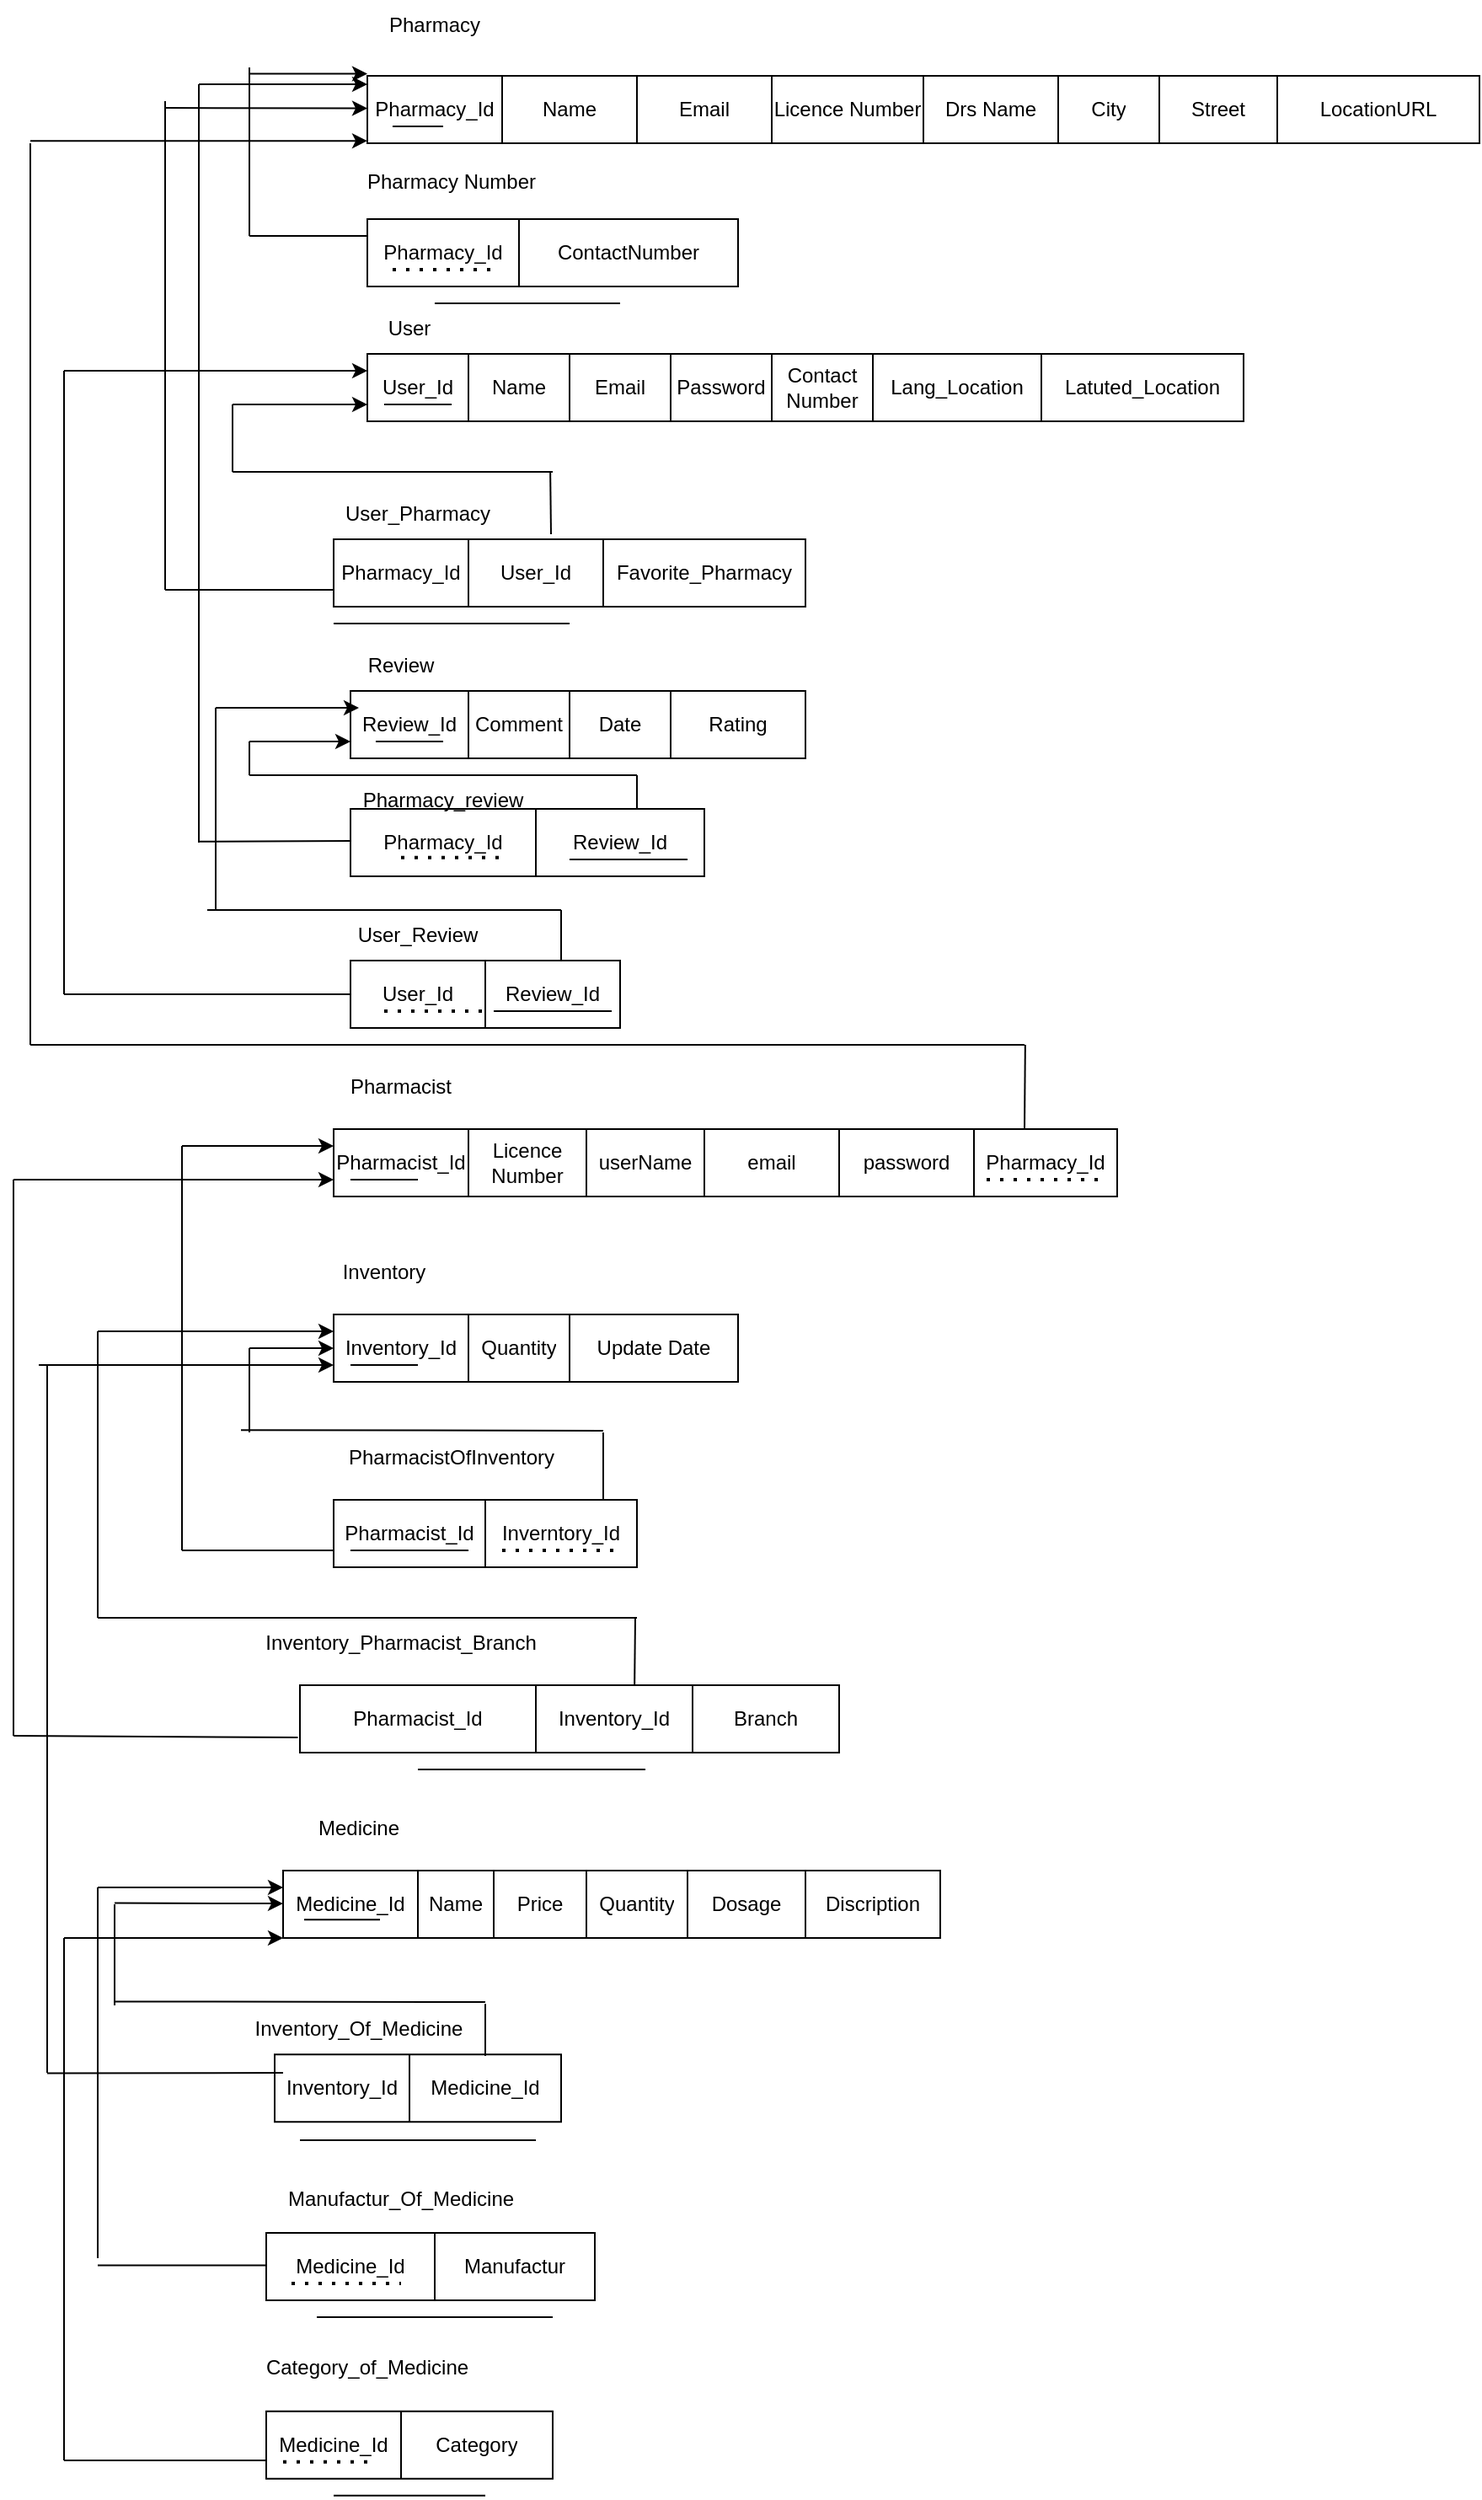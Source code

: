 <mxfile version="24.7.7">
  <diagram name="Page-1" id="Q2G6NzA9fETB5mKTj2UX">
    <mxGraphModel dx="2759" dy="964" grid="1" gridSize="10" guides="1" tooltips="1" connect="1" arrows="1" fold="1" page="1" pageScale="1" pageWidth="850" pageHeight="1100" math="0" shadow="0">
      <root>
        <mxCell id="0" />
        <mxCell id="1" parent="0" />
        <mxCell id="U-HYUyTbsH5IdzPb3pFt-1" value="" style="shape=table;startSize=0;container=1;collapsible=0;childLayout=tableLayout;" vertex="1" parent="1">
          <mxGeometry x="40" y="845" width="240" height="40" as="geometry" />
        </mxCell>
        <mxCell id="U-HYUyTbsH5IdzPb3pFt-2" value="" style="shape=tableRow;horizontal=0;startSize=0;swimlaneHead=0;swimlaneBody=0;strokeColor=inherit;top=0;left=0;bottom=0;right=0;collapsible=0;dropTarget=0;fillColor=none;points=[[0,0.5],[1,0.5]];portConstraint=eastwest;" vertex="1" parent="U-HYUyTbsH5IdzPb3pFt-1">
          <mxGeometry width="240" height="40" as="geometry" />
        </mxCell>
        <mxCell id="U-HYUyTbsH5IdzPb3pFt-3" value="Pharmacy_Id" style="shape=partialRectangle;html=1;whiteSpace=wrap;connectable=0;strokeColor=inherit;overflow=hidden;fillColor=none;top=0;left=0;bottom=0;right=0;pointerEvents=1;" vertex="1" parent="U-HYUyTbsH5IdzPb3pFt-2">
          <mxGeometry width="80" height="40" as="geometry">
            <mxRectangle width="80" height="40" as="alternateBounds" />
          </mxGeometry>
        </mxCell>
        <mxCell id="U-HYUyTbsH5IdzPb3pFt-4" value="Name" style="shape=partialRectangle;html=1;whiteSpace=wrap;connectable=0;strokeColor=inherit;overflow=hidden;fillColor=none;top=0;left=0;bottom=0;right=0;pointerEvents=1;" vertex="1" parent="U-HYUyTbsH5IdzPb3pFt-2">
          <mxGeometry x="80" width="80" height="40" as="geometry">
            <mxRectangle width="80" height="40" as="alternateBounds" />
          </mxGeometry>
        </mxCell>
        <mxCell id="U-HYUyTbsH5IdzPb3pFt-5" value="Email" style="shape=partialRectangle;html=1;whiteSpace=wrap;connectable=0;strokeColor=inherit;overflow=hidden;fillColor=none;top=0;left=0;bottom=0;right=0;pointerEvents=1;" vertex="1" parent="U-HYUyTbsH5IdzPb3pFt-2">
          <mxGeometry x="160" width="80" height="40" as="geometry">
            <mxRectangle width="80" height="40" as="alternateBounds" />
          </mxGeometry>
        </mxCell>
        <mxCell id="U-HYUyTbsH5IdzPb3pFt-6" value="Pharmacy" style="text;html=1;align=center;verticalAlign=middle;whiteSpace=wrap;rounded=0;" vertex="1" parent="1">
          <mxGeometry x="50" y="800" width="60" height="30" as="geometry" />
        </mxCell>
        <mxCell id="U-HYUyTbsH5IdzPb3pFt-7" value="" style="shape=table;startSize=0;container=1;collapsible=0;childLayout=tableLayout;" vertex="1" parent="1">
          <mxGeometry x="280" y="845" width="420" height="40" as="geometry" />
        </mxCell>
        <mxCell id="U-HYUyTbsH5IdzPb3pFt-8" value="" style="shape=tableRow;horizontal=0;startSize=0;swimlaneHead=0;swimlaneBody=0;strokeColor=inherit;top=0;left=0;bottom=0;right=0;collapsible=0;dropTarget=0;fillColor=none;points=[[0,0.5],[1,0.5]];portConstraint=eastwest;" vertex="1" parent="U-HYUyTbsH5IdzPb3pFt-7">
          <mxGeometry width="420" height="40" as="geometry" />
        </mxCell>
        <mxCell id="U-HYUyTbsH5IdzPb3pFt-9" value="Licence Number" style="shape=partialRectangle;html=1;whiteSpace=wrap;connectable=0;strokeColor=inherit;overflow=hidden;fillColor=none;top=0;left=0;bottom=0;right=0;pointerEvents=1;" vertex="1" parent="U-HYUyTbsH5IdzPb3pFt-8">
          <mxGeometry width="90" height="40" as="geometry">
            <mxRectangle width="90" height="40" as="alternateBounds" />
          </mxGeometry>
        </mxCell>
        <mxCell id="U-HYUyTbsH5IdzPb3pFt-10" value="Drs Name" style="shape=partialRectangle;html=1;whiteSpace=wrap;connectable=0;strokeColor=inherit;overflow=hidden;fillColor=none;top=0;left=0;bottom=0;right=0;pointerEvents=1;" vertex="1" parent="U-HYUyTbsH5IdzPb3pFt-8">
          <mxGeometry x="90" width="80" height="40" as="geometry">
            <mxRectangle width="80" height="40" as="alternateBounds" />
          </mxGeometry>
        </mxCell>
        <mxCell id="U-HYUyTbsH5IdzPb3pFt-11" value="City" style="shape=partialRectangle;html=1;whiteSpace=wrap;connectable=0;strokeColor=inherit;overflow=hidden;fillColor=none;top=0;left=0;bottom=0;right=0;pointerEvents=1;" vertex="1" parent="U-HYUyTbsH5IdzPb3pFt-8">
          <mxGeometry x="170" width="60" height="40" as="geometry">
            <mxRectangle width="60" height="40" as="alternateBounds" />
          </mxGeometry>
        </mxCell>
        <mxCell id="U-HYUyTbsH5IdzPb3pFt-12" value="Street" style="shape=partialRectangle;html=1;whiteSpace=wrap;connectable=0;strokeColor=inherit;overflow=hidden;fillColor=none;top=0;left=0;bottom=0;right=0;pointerEvents=1;" vertex="1" parent="U-HYUyTbsH5IdzPb3pFt-8">
          <mxGeometry x="230" width="70" height="40" as="geometry">
            <mxRectangle width="70" height="40" as="alternateBounds" />
          </mxGeometry>
        </mxCell>
        <mxCell id="U-HYUyTbsH5IdzPb3pFt-13" value="LocationURL" style="shape=partialRectangle;html=1;whiteSpace=wrap;connectable=0;strokeColor=inherit;overflow=hidden;fillColor=none;top=0;left=0;bottom=0;right=0;pointerEvents=1;" vertex="1" parent="U-HYUyTbsH5IdzPb3pFt-8">
          <mxGeometry x="300" width="120" height="40" as="geometry">
            <mxRectangle width="120" height="40" as="alternateBounds" />
          </mxGeometry>
        </mxCell>
        <mxCell id="U-HYUyTbsH5IdzPb3pFt-14" value="" style="endArrow=none;html=1;rounded=0;" edge="1" parent="1">
          <mxGeometry width="50" height="50" relative="1" as="geometry">
            <mxPoint x="55" y="875" as="sourcePoint" />
            <mxPoint x="85" y="875" as="targetPoint" />
          </mxGeometry>
        </mxCell>
        <mxCell id="U-HYUyTbsH5IdzPb3pFt-15" value="" style="shape=table;startSize=0;container=1;collapsible=0;childLayout=tableLayout;" vertex="1" parent="1">
          <mxGeometry x="20" y="1120" width="160" height="40" as="geometry" />
        </mxCell>
        <mxCell id="U-HYUyTbsH5IdzPb3pFt-16" value="" style="shape=tableRow;horizontal=0;startSize=0;swimlaneHead=0;swimlaneBody=0;strokeColor=inherit;top=0;left=0;bottom=0;right=0;collapsible=0;dropTarget=0;fillColor=none;points=[[0,0.5],[1,0.5]];portConstraint=eastwest;" vertex="1" parent="U-HYUyTbsH5IdzPb3pFt-15">
          <mxGeometry width="160" height="40" as="geometry" />
        </mxCell>
        <mxCell id="U-HYUyTbsH5IdzPb3pFt-17" value="Pharmacy_Id" style="shape=partialRectangle;html=1;whiteSpace=wrap;connectable=0;strokeColor=inherit;overflow=hidden;fillColor=none;top=0;left=0;bottom=0;right=0;pointerEvents=1;" vertex="1" parent="U-HYUyTbsH5IdzPb3pFt-16">
          <mxGeometry width="80" height="40" as="geometry">
            <mxRectangle width="80" height="40" as="alternateBounds" />
          </mxGeometry>
        </mxCell>
        <mxCell id="U-HYUyTbsH5IdzPb3pFt-18" value="User_Id" style="shape=partialRectangle;html=1;whiteSpace=wrap;connectable=0;strokeColor=inherit;overflow=hidden;fillColor=none;top=0;left=0;bottom=0;right=0;pointerEvents=1;" vertex="1" parent="U-HYUyTbsH5IdzPb3pFt-16">
          <mxGeometry x="80" width="80" height="40" as="geometry">
            <mxRectangle width="80" height="40" as="alternateBounds" />
          </mxGeometry>
        </mxCell>
        <mxCell id="U-HYUyTbsH5IdzPb3pFt-19" value="User_Pharmacy" style="text;html=1;align=center;verticalAlign=middle;whiteSpace=wrap;rounded=0;" vertex="1" parent="1">
          <mxGeometry x="40" y="1090" width="60" height="30" as="geometry" />
        </mxCell>
        <mxCell id="U-HYUyTbsH5IdzPb3pFt-20" value="" style="endArrow=none;html=1;rounded=0;" edge="1" parent="1">
          <mxGeometry width="50" height="50" relative="1" as="geometry">
            <mxPoint x="20" y="1170" as="sourcePoint" />
            <mxPoint x="160" y="1170" as="targetPoint" />
          </mxGeometry>
        </mxCell>
        <mxCell id="U-HYUyTbsH5IdzPb3pFt-21" value="" style="shape=table;startSize=0;container=1;collapsible=0;childLayout=tableLayout;" vertex="1" parent="1">
          <mxGeometry x="180" y="1120" width="120" height="40" as="geometry" />
        </mxCell>
        <mxCell id="U-HYUyTbsH5IdzPb3pFt-22" value="" style="shape=tableRow;horizontal=0;startSize=0;swimlaneHead=0;swimlaneBody=0;strokeColor=inherit;top=0;left=0;bottom=0;right=0;collapsible=0;dropTarget=0;fillColor=none;points=[[0,0.5],[1,0.5]];portConstraint=eastwest;" vertex="1" parent="U-HYUyTbsH5IdzPb3pFt-21">
          <mxGeometry width="120" height="40" as="geometry" />
        </mxCell>
        <mxCell id="U-HYUyTbsH5IdzPb3pFt-23" value="Favorite_Pharmacy" style="shape=partialRectangle;html=1;whiteSpace=wrap;connectable=0;strokeColor=inherit;overflow=hidden;fillColor=none;top=0;left=0;bottom=0;right=0;pointerEvents=1;" vertex="1" parent="U-HYUyTbsH5IdzPb3pFt-22">
          <mxGeometry width="120" height="40" as="geometry">
            <mxRectangle width="120" height="40" as="alternateBounds" />
          </mxGeometry>
        </mxCell>
        <mxCell id="U-HYUyTbsH5IdzPb3pFt-24" value="" style="shape=table;startSize=0;container=1;collapsible=0;childLayout=tableLayout;" vertex="1" parent="1">
          <mxGeometry x="40" y="1010" width="400" height="40" as="geometry" />
        </mxCell>
        <mxCell id="U-HYUyTbsH5IdzPb3pFt-25" value="" style="shape=tableRow;horizontal=0;startSize=0;swimlaneHead=0;swimlaneBody=0;strokeColor=inherit;top=0;left=0;bottom=0;right=0;collapsible=0;dropTarget=0;fillColor=none;points=[[0,0.5],[1,0.5]];portConstraint=eastwest;" vertex="1" parent="U-HYUyTbsH5IdzPb3pFt-24">
          <mxGeometry width="400" height="40" as="geometry" />
        </mxCell>
        <mxCell id="U-HYUyTbsH5IdzPb3pFt-26" value="User_Id" style="shape=partialRectangle;html=1;whiteSpace=wrap;connectable=0;strokeColor=inherit;overflow=hidden;fillColor=none;top=0;left=0;bottom=0;right=0;pointerEvents=1;" vertex="1" parent="U-HYUyTbsH5IdzPb3pFt-25">
          <mxGeometry width="60" height="40" as="geometry">
            <mxRectangle width="60" height="40" as="alternateBounds" />
          </mxGeometry>
        </mxCell>
        <mxCell id="U-HYUyTbsH5IdzPb3pFt-27" value="Name" style="shape=partialRectangle;html=1;whiteSpace=wrap;connectable=0;strokeColor=inherit;overflow=hidden;fillColor=none;top=0;left=0;bottom=0;right=0;pointerEvents=1;" vertex="1" parent="U-HYUyTbsH5IdzPb3pFt-25">
          <mxGeometry x="60" width="60" height="40" as="geometry">
            <mxRectangle width="60" height="40" as="alternateBounds" />
          </mxGeometry>
        </mxCell>
        <mxCell id="U-HYUyTbsH5IdzPb3pFt-28" value="Email" style="shape=partialRectangle;html=1;whiteSpace=wrap;connectable=0;strokeColor=inherit;overflow=hidden;fillColor=none;top=0;left=0;bottom=0;right=0;pointerEvents=1;" vertex="1" parent="U-HYUyTbsH5IdzPb3pFt-25">
          <mxGeometry x="120" width="60" height="40" as="geometry">
            <mxRectangle width="60" height="40" as="alternateBounds" />
          </mxGeometry>
        </mxCell>
        <mxCell id="U-HYUyTbsH5IdzPb3pFt-29" value="Password" style="shape=partialRectangle;html=1;whiteSpace=wrap;connectable=0;strokeColor=inherit;overflow=hidden;fillColor=none;top=0;left=0;bottom=0;right=0;pointerEvents=1;" vertex="1" parent="U-HYUyTbsH5IdzPb3pFt-25">
          <mxGeometry x="180" width="60" height="40" as="geometry">
            <mxRectangle width="60" height="40" as="alternateBounds" />
          </mxGeometry>
        </mxCell>
        <mxCell id="U-HYUyTbsH5IdzPb3pFt-30" value="Contact Number" style="shape=partialRectangle;html=1;whiteSpace=wrap;connectable=0;strokeColor=inherit;overflow=hidden;fillColor=none;top=0;left=0;bottom=0;right=0;pointerEvents=1;" vertex="1" parent="U-HYUyTbsH5IdzPb3pFt-25">
          <mxGeometry x="240" width="60" height="40" as="geometry">
            <mxRectangle width="60" height="40" as="alternateBounds" />
          </mxGeometry>
        </mxCell>
        <mxCell id="U-HYUyTbsH5IdzPb3pFt-31" value="Lang_Location" style="shape=partialRectangle;html=1;whiteSpace=wrap;connectable=0;strokeColor=inherit;overflow=hidden;fillColor=none;top=0;left=0;bottom=0;right=0;pointerEvents=1;" vertex="1" parent="U-HYUyTbsH5IdzPb3pFt-25">
          <mxGeometry x="300" width="100" height="40" as="geometry">
            <mxRectangle width="100" height="40" as="alternateBounds" />
          </mxGeometry>
        </mxCell>
        <mxCell id="U-HYUyTbsH5IdzPb3pFt-32" value="User" style="text;html=1;align=center;verticalAlign=middle;whiteSpace=wrap;rounded=0;" vertex="1" parent="1">
          <mxGeometry x="35" y="980" width="60" height="30" as="geometry" />
        </mxCell>
        <mxCell id="U-HYUyTbsH5IdzPb3pFt-33" value="" style="endArrow=none;html=1;rounded=0;" edge="1" parent="1">
          <mxGeometry width="50" height="50" relative="1" as="geometry">
            <mxPoint x="50" y="1040" as="sourcePoint" />
            <mxPoint x="90" y="1040" as="targetPoint" />
          </mxGeometry>
        </mxCell>
        <mxCell id="U-HYUyTbsH5IdzPb3pFt-34" value="" style="shape=table;startSize=0;container=1;collapsible=0;childLayout=tableLayout;" vertex="1" parent="1">
          <mxGeometry x="440" y="1010" width="120" height="40" as="geometry" />
        </mxCell>
        <mxCell id="U-HYUyTbsH5IdzPb3pFt-35" value="" style="shape=tableRow;horizontal=0;startSize=0;swimlaneHead=0;swimlaneBody=0;strokeColor=inherit;top=0;left=0;bottom=0;right=0;collapsible=0;dropTarget=0;fillColor=none;points=[[0,0.5],[1,0.5]];portConstraint=eastwest;" vertex="1" parent="U-HYUyTbsH5IdzPb3pFt-34">
          <mxGeometry width="120" height="40" as="geometry" />
        </mxCell>
        <mxCell id="U-HYUyTbsH5IdzPb3pFt-36" value="Latuted_Location" style="shape=partialRectangle;html=1;whiteSpace=wrap;connectable=0;strokeColor=inherit;overflow=hidden;fillColor=none;top=0;left=0;bottom=0;right=0;pointerEvents=1;" vertex="1" parent="U-HYUyTbsH5IdzPb3pFt-35">
          <mxGeometry width="120" height="40" as="geometry">
            <mxRectangle width="120" height="40" as="alternateBounds" />
          </mxGeometry>
        </mxCell>
        <mxCell id="U-HYUyTbsH5IdzPb3pFt-37" value="" style="endArrow=classic;html=1;rounded=0;" edge="1" parent="1">
          <mxGeometry width="50" height="50" relative="1" as="geometry">
            <mxPoint x="-80" y="864" as="sourcePoint" />
            <mxPoint x="40" y="864.29" as="targetPoint" />
          </mxGeometry>
        </mxCell>
        <mxCell id="U-HYUyTbsH5IdzPb3pFt-38" value="" style="endArrow=none;html=1;rounded=0;" edge="1" parent="1">
          <mxGeometry width="50" height="50" relative="1" as="geometry">
            <mxPoint x="-80" y="1150" as="sourcePoint" />
            <mxPoint x="-80" y="860" as="targetPoint" />
          </mxGeometry>
        </mxCell>
        <mxCell id="U-HYUyTbsH5IdzPb3pFt-39" value="" style="endArrow=classic;html=1;rounded=0;" edge="1" parent="1">
          <mxGeometry width="50" height="50" relative="1" as="geometry">
            <mxPoint x="-40" y="1040" as="sourcePoint" />
            <mxPoint x="40" y="1040" as="targetPoint" />
          </mxGeometry>
        </mxCell>
        <mxCell id="U-HYUyTbsH5IdzPb3pFt-40" value="" style="endArrow=none;html=1;rounded=0;" edge="1" parent="1">
          <mxGeometry width="50" height="50" relative="1" as="geometry">
            <mxPoint x="-40" y="1080" as="sourcePoint" />
            <mxPoint x="-40" y="1040" as="targetPoint" />
          </mxGeometry>
        </mxCell>
        <mxCell id="U-HYUyTbsH5IdzPb3pFt-41" value="" style="endArrow=none;html=1;rounded=0;" edge="1" parent="1">
          <mxGeometry width="50" height="50" relative="1" as="geometry">
            <mxPoint x="149" y="1117" as="sourcePoint" />
            <mxPoint x="148.57" y="1080" as="targetPoint" />
          </mxGeometry>
        </mxCell>
        <mxCell id="U-HYUyTbsH5IdzPb3pFt-42" value="" style="shape=table;startSize=0;container=1;collapsible=0;childLayout=tableLayout;" vertex="1" parent="1">
          <mxGeometry x="30" y="1210" width="270" height="40" as="geometry" />
        </mxCell>
        <mxCell id="U-HYUyTbsH5IdzPb3pFt-43" value="" style="shape=tableRow;horizontal=0;startSize=0;swimlaneHead=0;swimlaneBody=0;strokeColor=inherit;top=0;left=0;bottom=0;right=0;collapsible=0;dropTarget=0;fillColor=none;points=[[0,0.5],[1,0.5]];portConstraint=eastwest;" vertex="1" parent="U-HYUyTbsH5IdzPb3pFt-42">
          <mxGeometry width="270" height="40" as="geometry" />
        </mxCell>
        <mxCell id="U-HYUyTbsH5IdzPb3pFt-44" value="Review_Id" style="shape=partialRectangle;html=1;whiteSpace=wrap;connectable=0;strokeColor=inherit;overflow=hidden;fillColor=none;top=0;left=0;bottom=0;right=0;pointerEvents=1;" vertex="1" parent="U-HYUyTbsH5IdzPb3pFt-43">
          <mxGeometry width="70" height="40" as="geometry">
            <mxRectangle width="70" height="40" as="alternateBounds" />
          </mxGeometry>
        </mxCell>
        <mxCell id="U-HYUyTbsH5IdzPb3pFt-45" value="Comment" style="shape=partialRectangle;html=1;whiteSpace=wrap;connectable=0;strokeColor=inherit;overflow=hidden;fillColor=none;top=0;left=0;bottom=0;right=0;pointerEvents=1;" vertex="1" parent="U-HYUyTbsH5IdzPb3pFt-43">
          <mxGeometry x="70" width="60" height="40" as="geometry">
            <mxRectangle width="60" height="40" as="alternateBounds" />
          </mxGeometry>
        </mxCell>
        <mxCell id="U-HYUyTbsH5IdzPb3pFt-46" value="Date" style="shape=partialRectangle;html=1;whiteSpace=wrap;connectable=0;strokeColor=inherit;overflow=hidden;fillColor=none;top=0;left=0;bottom=0;right=0;pointerEvents=1;" vertex="1" parent="U-HYUyTbsH5IdzPb3pFt-43">
          <mxGeometry x="130" width="60" height="40" as="geometry">
            <mxRectangle width="60" height="40" as="alternateBounds" />
          </mxGeometry>
        </mxCell>
        <mxCell id="U-HYUyTbsH5IdzPb3pFt-47" value="Rating" style="shape=partialRectangle;html=1;whiteSpace=wrap;connectable=0;strokeColor=inherit;overflow=hidden;fillColor=none;top=0;left=0;bottom=0;right=0;pointerEvents=1;" vertex="1" parent="U-HYUyTbsH5IdzPb3pFt-43">
          <mxGeometry x="190" width="80" height="40" as="geometry">
            <mxRectangle width="80" height="40" as="alternateBounds" />
          </mxGeometry>
        </mxCell>
        <mxCell id="U-HYUyTbsH5IdzPb3pFt-48" value="Review" style="text;html=1;align=center;verticalAlign=middle;whiteSpace=wrap;rounded=0;" vertex="1" parent="1">
          <mxGeometry x="30" y="1180" width="60" height="30" as="geometry" />
        </mxCell>
        <mxCell id="U-HYUyTbsH5IdzPb3pFt-49" value="" style="endArrow=none;html=1;rounded=0;" edge="1" parent="1">
          <mxGeometry width="50" height="50" relative="1" as="geometry">
            <mxPoint x="45" y="1240" as="sourcePoint" />
            <mxPoint x="85" y="1240" as="targetPoint" />
          </mxGeometry>
        </mxCell>
        <mxCell id="U-HYUyTbsH5IdzPb3pFt-50" value="User_Review" style="text;html=1;align=center;verticalAlign=middle;whiteSpace=wrap;rounded=0;" vertex="1" parent="1">
          <mxGeometry x="40" y="1340" width="60" height="30" as="geometry" />
        </mxCell>
        <mxCell id="U-HYUyTbsH5IdzPb3pFt-51" value="" style="shape=table;startSize=0;container=1;collapsible=0;childLayout=tableLayout;" vertex="1" parent="1">
          <mxGeometry x="30" y="1370" width="160" height="40" as="geometry" />
        </mxCell>
        <mxCell id="U-HYUyTbsH5IdzPb3pFt-52" value="" style="shape=tableRow;horizontal=0;startSize=0;swimlaneHead=0;swimlaneBody=0;strokeColor=inherit;top=0;left=0;bottom=0;right=0;collapsible=0;dropTarget=0;fillColor=none;points=[[0,0.5],[1,0.5]];portConstraint=eastwest;" vertex="1" parent="U-HYUyTbsH5IdzPb3pFt-51">
          <mxGeometry width="160" height="40" as="geometry" />
        </mxCell>
        <mxCell id="U-HYUyTbsH5IdzPb3pFt-53" value="User_Id" style="shape=partialRectangle;html=1;whiteSpace=wrap;connectable=0;strokeColor=inherit;overflow=hidden;fillColor=none;top=0;left=0;bottom=0;right=0;pointerEvents=1;" vertex="1" parent="U-HYUyTbsH5IdzPb3pFt-52">
          <mxGeometry width="80" height="40" as="geometry">
            <mxRectangle width="80" height="40" as="alternateBounds" />
          </mxGeometry>
        </mxCell>
        <mxCell id="U-HYUyTbsH5IdzPb3pFt-54" value="Review_Id" style="shape=partialRectangle;html=1;whiteSpace=wrap;connectable=0;strokeColor=inherit;overflow=hidden;fillColor=none;top=0;left=0;bottom=0;right=0;pointerEvents=1;" vertex="1" parent="U-HYUyTbsH5IdzPb3pFt-52">
          <mxGeometry x="80" width="80" height="40" as="geometry">
            <mxRectangle width="80" height="40" as="alternateBounds" />
          </mxGeometry>
        </mxCell>
        <mxCell id="U-HYUyTbsH5IdzPb3pFt-55" value="" style="endArrow=none;html=1;rounded=0;" edge="1" parent="1">
          <mxGeometry width="50" height="50" relative="1" as="geometry">
            <mxPoint x="115" y="1400" as="sourcePoint" />
            <mxPoint x="185" y="1400" as="targetPoint" />
          </mxGeometry>
        </mxCell>
        <mxCell id="U-HYUyTbsH5IdzPb3pFt-56" value="" style="endArrow=none;dashed=1;html=1;dashPattern=1 3;strokeWidth=2;rounded=0;" edge="1" parent="1">
          <mxGeometry width="50" height="50" relative="1" as="geometry">
            <mxPoint x="50" y="1400" as="sourcePoint" />
            <mxPoint x="110" y="1400" as="targetPoint" />
          </mxGeometry>
        </mxCell>
        <mxCell id="U-HYUyTbsH5IdzPb3pFt-57" value="" style="endArrow=classic;html=1;rounded=0;" edge="1" parent="1">
          <mxGeometry width="50" height="50" relative="1" as="geometry">
            <mxPoint x="-140" y="1020" as="sourcePoint" />
            <mxPoint x="40" y="1020" as="targetPoint" />
          </mxGeometry>
        </mxCell>
        <mxCell id="U-HYUyTbsH5IdzPb3pFt-58" value="" style="endArrow=none;html=1;rounded=0;" edge="1" parent="1">
          <mxGeometry width="50" height="50" relative="1" as="geometry">
            <mxPoint x="-140" y="1390" as="sourcePoint" />
            <mxPoint x="-140" y="1020" as="targetPoint" />
          </mxGeometry>
        </mxCell>
        <mxCell id="U-HYUyTbsH5IdzPb3pFt-59" value="" style="endArrow=none;html=1;rounded=0;entryX=0;entryY=0.5;entryDx=0;entryDy=0;" edge="1" parent="1" target="U-HYUyTbsH5IdzPb3pFt-52">
          <mxGeometry width="50" height="50" relative="1" as="geometry">
            <mxPoint x="-140" y="1390" as="sourcePoint" />
            <mxPoint x="-30" y="1369.29" as="targetPoint" />
          </mxGeometry>
        </mxCell>
        <mxCell id="U-HYUyTbsH5IdzPb3pFt-60" value="" style="endArrow=classic;html=1;rounded=0;" edge="1" parent="1">
          <mxGeometry width="50" height="50" relative="1" as="geometry">
            <mxPoint x="-50" y="1220" as="sourcePoint" />
            <mxPoint x="35" y="1220" as="targetPoint" />
          </mxGeometry>
        </mxCell>
        <mxCell id="U-HYUyTbsH5IdzPb3pFt-61" value="" style="endArrow=none;html=1;rounded=0;" edge="1" parent="1">
          <mxGeometry width="50" height="50" relative="1" as="geometry">
            <mxPoint x="-50" y="1340" as="sourcePoint" />
            <mxPoint x="-50" y="1220" as="targetPoint" />
          </mxGeometry>
        </mxCell>
        <mxCell id="U-HYUyTbsH5IdzPb3pFt-62" value="" style="endArrow=none;html=1;rounded=0;" edge="1" parent="1">
          <mxGeometry width="50" height="50" relative="1" as="geometry">
            <mxPoint x="-55" y="1340" as="sourcePoint" />
            <mxPoint x="155" y="1340" as="targetPoint" />
          </mxGeometry>
        </mxCell>
        <mxCell id="U-HYUyTbsH5IdzPb3pFt-63" value="" style="shape=table;startSize=0;container=1;collapsible=0;childLayout=tableLayout;" vertex="1" parent="1">
          <mxGeometry x="20" y="1470" width="380" height="40" as="geometry" />
        </mxCell>
        <mxCell id="U-HYUyTbsH5IdzPb3pFt-64" value="" style="shape=tableRow;horizontal=0;startSize=0;swimlaneHead=0;swimlaneBody=0;strokeColor=inherit;top=0;left=0;bottom=0;right=0;collapsible=0;dropTarget=0;fillColor=none;points=[[0,0.5],[1,0.5]];portConstraint=eastwest;" vertex="1" parent="U-HYUyTbsH5IdzPb3pFt-63">
          <mxGeometry width="380" height="40" as="geometry" />
        </mxCell>
        <mxCell id="U-HYUyTbsH5IdzPb3pFt-65" value="Pharmacist_Id" style="shape=partialRectangle;html=1;whiteSpace=wrap;connectable=0;strokeColor=inherit;overflow=hidden;fillColor=none;top=0;left=0;bottom=0;right=0;pointerEvents=1;" vertex="1" parent="U-HYUyTbsH5IdzPb3pFt-64">
          <mxGeometry width="80" height="40" as="geometry">
            <mxRectangle width="80" height="40" as="alternateBounds" />
          </mxGeometry>
        </mxCell>
        <mxCell id="U-HYUyTbsH5IdzPb3pFt-66" value="Licence Number" style="shape=partialRectangle;html=1;whiteSpace=wrap;connectable=0;strokeColor=inherit;overflow=hidden;fillColor=none;top=0;left=0;bottom=0;right=0;pointerEvents=1;" vertex="1" parent="U-HYUyTbsH5IdzPb3pFt-64">
          <mxGeometry x="80" width="70" height="40" as="geometry">
            <mxRectangle width="70" height="40" as="alternateBounds" />
          </mxGeometry>
        </mxCell>
        <mxCell id="U-HYUyTbsH5IdzPb3pFt-67" value="userName" style="shape=partialRectangle;html=1;whiteSpace=wrap;connectable=0;strokeColor=inherit;overflow=hidden;fillColor=none;top=0;left=0;bottom=0;right=0;pointerEvents=1;" vertex="1" parent="U-HYUyTbsH5IdzPb3pFt-64">
          <mxGeometry x="150" width="70" height="40" as="geometry">
            <mxRectangle width="70" height="40" as="alternateBounds" />
          </mxGeometry>
        </mxCell>
        <mxCell id="U-HYUyTbsH5IdzPb3pFt-68" value="email" style="shape=partialRectangle;html=1;whiteSpace=wrap;connectable=0;strokeColor=inherit;overflow=hidden;fillColor=none;top=0;left=0;bottom=0;right=0;pointerEvents=1;" vertex="1" parent="U-HYUyTbsH5IdzPb3pFt-64">
          <mxGeometry x="220" width="80" height="40" as="geometry">
            <mxRectangle width="80" height="40" as="alternateBounds" />
          </mxGeometry>
        </mxCell>
        <mxCell id="U-HYUyTbsH5IdzPb3pFt-69" value="password" style="shape=partialRectangle;html=1;whiteSpace=wrap;connectable=0;strokeColor=inherit;overflow=hidden;fillColor=none;top=0;left=0;bottom=0;right=0;pointerEvents=1;" vertex="1" parent="U-HYUyTbsH5IdzPb3pFt-64">
          <mxGeometry x="300" width="80" height="40" as="geometry">
            <mxRectangle width="80" height="40" as="alternateBounds" />
          </mxGeometry>
        </mxCell>
        <mxCell id="U-HYUyTbsH5IdzPb3pFt-70" value="Pharmacist" style="text;html=1;align=center;verticalAlign=middle;whiteSpace=wrap;rounded=0;" vertex="1" parent="1">
          <mxGeometry x="30" y="1430" width="60" height="30" as="geometry" />
        </mxCell>
        <mxCell id="U-HYUyTbsH5IdzPb3pFt-71" value="" style="endArrow=none;html=1;rounded=0;" edge="1" parent="1">
          <mxGeometry width="50" height="50" relative="1" as="geometry">
            <mxPoint x="30" y="1500" as="sourcePoint" />
            <mxPoint x="70" y="1500" as="targetPoint" />
          </mxGeometry>
        </mxCell>
        <mxCell id="U-HYUyTbsH5IdzPb3pFt-72" value="" style="shape=table;startSize=0;container=1;collapsible=0;childLayout=tableLayout;" vertex="1" parent="1">
          <mxGeometry x="400" y="1470" width="85" height="40" as="geometry" />
        </mxCell>
        <mxCell id="U-HYUyTbsH5IdzPb3pFt-73" value="" style="shape=tableRow;horizontal=0;startSize=0;swimlaneHead=0;swimlaneBody=0;strokeColor=inherit;top=0;left=0;bottom=0;right=0;collapsible=0;dropTarget=0;fillColor=none;points=[[0,0.5],[1,0.5]];portConstraint=eastwest;" vertex="1" parent="U-HYUyTbsH5IdzPb3pFt-72">
          <mxGeometry width="85" height="40" as="geometry" />
        </mxCell>
        <mxCell id="U-HYUyTbsH5IdzPb3pFt-74" value="Pharmacy_Id" style="shape=partialRectangle;html=1;whiteSpace=wrap;connectable=0;strokeColor=inherit;overflow=hidden;fillColor=none;top=0;left=0;bottom=0;right=0;pointerEvents=1;" vertex="1" parent="U-HYUyTbsH5IdzPb3pFt-73">
          <mxGeometry width="85" height="40" as="geometry">
            <mxRectangle width="85" height="40" as="alternateBounds" />
          </mxGeometry>
        </mxCell>
        <mxCell id="U-HYUyTbsH5IdzPb3pFt-75" value="" style="endArrow=none;dashed=1;html=1;dashPattern=1 3;strokeWidth=2;rounded=0;" edge="1" parent="1">
          <mxGeometry width="50" height="50" relative="1" as="geometry">
            <mxPoint x="407.5" y="1500" as="sourcePoint" />
            <mxPoint x="477.5" y="1500" as="targetPoint" />
          </mxGeometry>
        </mxCell>
        <mxCell id="U-HYUyTbsH5IdzPb3pFt-76" value="" style="endArrow=classic;html=1;rounded=0;" edge="1" parent="1">
          <mxGeometry width="50" height="50" relative="1" as="geometry">
            <mxPoint x="-160" y="883.57" as="sourcePoint" />
            <mxPoint x="40" y="883.57" as="targetPoint" />
          </mxGeometry>
        </mxCell>
        <mxCell id="U-HYUyTbsH5IdzPb3pFt-77" value="" style="endArrow=none;html=1;rounded=0;" edge="1" parent="1">
          <mxGeometry width="50" height="50" relative="1" as="geometry">
            <mxPoint x="-160" y="1420" as="sourcePoint" />
            <mxPoint x="-160" y="885" as="targetPoint" />
          </mxGeometry>
        </mxCell>
        <mxCell id="U-HYUyTbsH5IdzPb3pFt-78" value="" style="endArrow=none;html=1;rounded=0;" edge="1" parent="1">
          <mxGeometry width="50" height="50" relative="1" as="geometry">
            <mxPoint x="-160" y="1420" as="sourcePoint" />
            <mxPoint x="430" y="1420" as="targetPoint" />
          </mxGeometry>
        </mxCell>
        <mxCell id="U-HYUyTbsH5IdzPb3pFt-79" value="" style="endArrow=none;html=1;rounded=0;" edge="1" parent="1">
          <mxGeometry width="50" height="50" relative="1" as="geometry">
            <mxPoint x="430" y="1470" as="sourcePoint" />
            <mxPoint x="430.43" y="1420" as="targetPoint" />
          </mxGeometry>
        </mxCell>
        <mxCell id="U-HYUyTbsH5IdzPb3pFt-80" value="" style="shape=table;startSize=0;container=1;collapsible=0;childLayout=tableLayout;" vertex="1" parent="1">
          <mxGeometry x="20" y="1580" width="240" height="40" as="geometry" />
        </mxCell>
        <mxCell id="U-HYUyTbsH5IdzPb3pFt-81" value="" style="shape=tableRow;horizontal=0;startSize=0;swimlaneHead=0;swimlaneBody=0;strokeColor=inherit;top=0;left=0;bottom=0;right=0;collapsible=0;dropTarget=0;fillColor=none;points=[[0,0.5],[1,0.5]];portConstraint=eastwest;" vertex="1" parent="U-HYUyTbsH5IdzPb3pFt-80">
          <mxGeometry width="240" height="40" as="geometry" />
        </mxCell>
        <mxCell id="U-HYUyTbsH5IdzPb3pFt-82" value="Inventory_Id" style="shape=partialRectangle;html=1;whiteSpace=wrap;connectable=0;strokeColor=inherit;overflow=hidden;fillColor=none;top=0;left=0;bottom=0;right=0;pointerEvents=1;" vertex="1" parent="U-HYUyTbsH5IdzPb3pFt-81">
          <mxGeometry width="80" height="40" as="geometry">
            <mxRectangle width="80" height="40" as="alternateBounds" />
          </mxGeometry>
        </mxCell>
        <mxCell id="U-HYUyTbsH5IdzPb3pFt-83" value="Quantity" style="shape=partialRectangle;html=1;whiteSpace=wrap;connectable=0;strokeColor=inherit;overflow=hidden;fillColor=none;top=0;left=0;bottom=0;right=0;pointerEvents=1;" vertex="1" parent="U-HYUyTbsH5IdzPb3pFt-81">
          <mxGeometry x="80" width="60" height="40" as="geometry">
            <mxRectangle width="60" height="40" as="alternateBounds" />
          </mxGeometry>
        </mxCell>
        <mxCell id="U-HYUyTbsH5IdzPb3pFt-84" value="Update Date" style="shape=partialRectangle;html=1;whiteSpace=wrap;connectable=0;strokeColor=inherit;overflow=hidden;fillColor=none;top=0;left=0;bottom=0;right=0;pointerEvents=1;" vertex="1" parent="U-HYUyTbsH5IdzPb3pFt-81">
          <mxGeometry x="140" width="100" height="40" as="geometry">
            <mxRectangle width="100" height="40" as="alternateBounds" />
          </mxGeometry>
        </mxCell>
        <mxCell id="U-HYUyTbsH5IdzPb3pFt-85" value="Inventory" style="text;html=1;align=center;verticalAlign=middle;whiteSpace=wrap;rounded=0;" vertex="1" parent="1">
          <mxGeometry x="20" y="1540" width="60" height="30" as="geometry" />
        </mxCell>
        <mxCell id="U-HYUyTbsH5IdzPb3pFt-86" value="" style="endArrow=none;html=1;rounded=0;" edge="1" parent="1">
          <mxGeometry width="50" height="50" relative="1" as="geometry">
            <mxPoint x="30" y="1610" as="sourcePoint" />
            <mxPoint x="70" y="1610" as="targetPoint" />
          </mxGeometry>
        </mxCell>
        <mxCell id="U-HYUyTbsH5IdzPb3pFt-87" value="" style="shape=table;startSize=0;container=1;collapsible=0;childLayout=tableLayout;" vertex="1" parent="1">
          <mxGeometry x="20" y="1690" width="180" height="40" as="geometry" />
        </mxCell>
        <mxCell id="U-HYUyTbsH5IdzPb3pFt-88" value="" style="shape=tableRow;horizontal=0;startSize=0;swimlaneHead=0;swimlaneBody=0;strokeColor=inherit;top=0;left=0;bottom=0;right=0;collapsible=0;dropTarget=0;fillColor=none;points=[[0,0.5],[1,0.5]];portConstraint=eastwest;" vertex="1" parent="U-HYUyTbsH5IdzPb3pFt-87">
          <mxGeometry width="180" height="40" as="geometry" />
        </mxCell>
        <mxCell id="U-HYUyTbsH5IdzPb3pFt-89" value="Pharmacist_Id" style="shape=partialRectangle;html=1;whiteSpace=wrap;connectable=0;strokeColor=inherit;overflow=hidden;fillColor=none;top=0;left=0;bottom=0;right=0;pointerEvents=1;" vertex="1" parent="U-HYUyTbsH5IdzPb3pFt-88">
          <mxGeometry width="90" height="40" as="geometry">
            <mxRectangle width="90" height="40" as="alternateBounds" />
          </mxGeometry>
        </mxCell>
        <mxCell id="U-HYUyTbsH5IdzPb3pFt-90" value="Inverntory_Id" style="shape=partialRectangle;html=1;whiteSpace=wrap;connectable=0;strokeColor=inherit;overflow=hidden;fillColor=none;top=0;left=0;bottom=0;right=0;pointerEvents=1;" vertex="1" parent="U-HYUyTbsH5IdzPb3pFt-88">
          <mxGeometry x="90" width="90" height="40" as="geometry">
            <mxRectangle width="90" height="40" as="alternateBounds" />
          </mxGeometry>
        </mxCell>
        <mxCell id="U-HYUyTbsH5IdzPb3pFt-91" value="" style="endArrow=none;html=1;rounded=0;" edge="1" parent="1">
          <mxGeometry width="50" height="50" relative="1" as="geometry">
            <mxPoint x="30" y="1720" as="sourcePoint" />
            <mxPoint x="100" y="1720" as="targetPoint" />
          </mxGeometry>
        </mxCell>
        <mxCell id="U-HYUyTbsH5IdzPb3pFt-92" value="" style="endArrow=none;dashed=1;html=1;dashPattern=1 3;strokeWidth=2;rounded=0;" edge="1" parent="1">
          <mxGeometry width="50" height="50" relative="1" as="geometry">
            <mxPoint x="120" y="1720" as="sourcePoint" />
            <mxPoint x="190" y="1720" as="targetPoint" />
          </mxGeometry>
        </mxCell>
        <mxCell id="U-HYUyTbsH5IdzPb3pFt-93" value="PharmacistOfInventory" style="text;html=1;align=center;verticalAlign=middle;whiteSpace=wrap;rounded=0;" vertex="1" parent="1">
          <mxGeometry x="60" y="1650" width="60" height="30" as="geometry" />
        </mxCell>
        <mxCell id="U-HYUyTbsH5IdzPb3pFt-94" value="" style="endArrow=classic;html=1;rounded=0;" edge="1" parent="1">
          <mxGeometry width="50" height="50" relative="1" as="geometry">
            <mxPoint x="-70" y="1480" as="sourcePoint" />
            <mxPoint x="20" y="1480" as="targetPoint" />
          </mxGeometry>
        </mxCell>
        <mxCell id="U-HYUyTbsH5IdzPb3pFt-95" value="" style="endArrow=none;html=1;rounded=0;" edge="1" parent="1">
          <mxGeometry width="50" height="50" relative="1" as="geometry">
            <mxPoint x="-70" y="1720" as="sourcePoint" />
            <mxPoint x="-70" y="1480" as="targetPoint" />
          </mxGeometry>
        </mxCell>
        <mxCell id="U-HYUyTbsH5IdzPb3pFt-96" value="" style="endArrow=none;html=1;rounded=0;" edge="1" parent="1">
          <mxGeometry width="50" height="50" relative="1" as="geometry">
            <mxPoint x="-70" y="1720" as="sourcePoint" />
            <mxPoint x="20" y="1720" as="targetPoint" />
          </mxGeometry>
        </mxCell>
        <mxCell id="U-HYUyTbsH5IdzPb3pFt-97" value="" style="endArrow=classic;html=1;rounded=0;" edge="1" parent="1">
          <mxGeometry width="50" height="50" relative="1" as="geometry">
            <mxPoint x="-30" y="1600" as="sourcePoint" />
            <mxPoint x="20" y="1600" as="targetPoint" />
          </mxGeometry>
        </mxCell>
        <mxCell id="U-HYUyTbsH5IdzPb3pFt-98" value="" style="endArrow=none;html=1;rounded=0;" edge="1" parent="1">
          <mxGeometry width="50" height="50" relative="1" as="geometry">
            <mxPoint x="-30" y="1650" as="sourcePoint" />
            <mxPoint x="-30" y="1600" as="targetPoint" />
          </mxGeometry>
        </mxCell>
        <mxCell id="U-HYUyTbsH5IdzPb3pFt-99" value="" style="endArrow=none;html=1;rounded=0;" edge="1" parent="1">
          <mxGeometry width="50" height="50" relative="1" as="geometry">
            <mxPoint x="-35" y="1648.57" as="sourcePoint" />
            <mxPoint x="180" y="1649" as="targetPoint" />
          </mxGeometry>
        </mxCell>
        <mxCell id="U-HYUyTbsH5IdzPb3pFt-100" value="" style="endArrow=none;html=1;rounded=0;exitX=0.889;exitY=0;exitDx=0;exitDy=0;exitPerimeter=0;" edge="1" parent="1" source="U-HYUyTbsH5IdzPb3pFt-88">
          <mxGeometry width="50" height="50" relative="1" as="geometry">
            <mxPoint x="180" y="1680" as="sourcePoint" />
            <mxPoint x="180" y="1650" as="targetPoint" />
          </mxGeometry>
        </mxCell>
        <mxCell id="U-HYUyTbsH5IdzPb3pFt-101" value="" style="shape=table;startSize=0;container=1;collapsible=0;childLayout=tableLayout;" vertex="1" parent="1">
          <mxGeometry y="1800" width="320" height="40" as="geometry" />
        </mxCell>
        <mxCell id="U-HYUyTbsH5IdzPb3pFt-102" value="" style="shape=tableRow;horizontal=0;startSize=0;swimlaneHead=0;swimlaneBody=0;strokeColor=inherit;top=0;left=0;bottom=0;right=0;collapsible=0;dropTarget=0;fillColor=none;points=[[0,0.5],[1,0.5]];portConstraint=eastwest;" vertex="1" parent="U-HYUyTbsH5IdzPb3pFt-101">
          <mxGeometry width="320" height="40" as="geometry" />
        </mxCell>
        <mxCell id="U-HYUyTbsH5IdzPb3pFt-103" value="Pharmacist_Id" style="shape=partialRectangle;html=1;whiteSpace=wrap;connectable=0;strokeColor=inherit;overflow=hidden;fillColor=none;top=0;left=0;bottom=0;right=0;pointerEvents=1;" vertex="1" parent="U-HYUyTbsH5IdzPb3pFt-102">
          <mxGeometry width="140" height="40" as="geometry">
            <mxRectangle width="140" height="40" as="alternateBounds" />
          </mxGeometry>
        </mxCell>
        <mxCell id="U-HYUyTbsH5IdzPb3pFt-104" value="Inventory_Id" style="shape=partialRectangle;html=1;whiteSpace=wrap;connectable=0;strokeColor=inherit;overflow=hidden;fillColor=none;top=0;left=0;bottom=0;right=0;pointerEvents=1;" vertex="1" parent="U-HYUyTbsH5IdzPb3pFt-102">
          <mxGeometry x="140" width="93" height="40" as="geometry">
            <mxRectangle width="93" height="40" as="alternateBounds" />
          </mxGeometry>
        </mxCell>
        <mxCell id="U-HYUyTbsH5IdzPb3pFt-105" value="Branch" style="shape=partialRectangle;html=1;whiteSpace=wrap;connectable=0;strokeColor=inherit;overflow=hidden;fillColor=none;top=0;left=0;bottom=0;right=0;pointerEvents=1;" vertex="1" parent="U-HYUyTbsH5IdzPb3pFt-102">
          <mxGeometry x="233" width="87" height="40" as="geometry">
            <mxRectangle width="87" height="40" as="alternateBounds" />
          </mxGeometry>
        </mxCell>
        <mxCell id="U-HYUyTbsH5IdzPb3pFt-106" value="Inventory_Pharmacist_Branch" style="text;html=1;align=center;verticalAlign=middle;whiteSpace=wrap;rounded=0;" vertex="1" parent="1">
          <mxGeometry x="30" y="1760" width="60" height="30" as="geometry" />
        </mxCell>
        <mxCell id="U-HYUyTbsH5IdzPb3pFt-107" value="" style="endArrow=none;html=1;rounded=0;" edge="1" parent="1">
          <mxGeometry width="50" height="50" relative="1" as="geometry">
            <mxPoint x="70" y="1850" as="sourcePoint" />
            <mxPoint x="205" y="1850" as="targetPoint" />
          </mxGeometry>
        </mxCell>
        <mxCell id="U-HYUyTbsH5IdzPb3pFt-108" value="" style="endArrow=classic;html=1;rounded=0;" edge="1" parent="1">
          <mxGeometry width="50" height="50" relative="1" as="geometry">
            <mxPoint x="-170" y="1500" as="sourcePoint" />
            <mxPoint x="20" y="1500" as="targetPoint" />
          </mxGeometry>
        </mxCell>
        <mxCell id="U-HYUyTbsH5IdzPb3pFt-109" value="" style="endArrow=none;html=1;rounded=0;" edge="1" parent="1">
          <mxGeometry width="50" height="50" relative="1" as="geometry">
            <mxPoint x="-170" y="1830" as="sourcePoint" />
            <mxPoint x="-170" y="1500" as="targetPoint" />
          </mxGeometry>
        </mxCell>
        <mxCell id="U-HYUyTbsH5IdzPb3pFt-110" value="" style="endArrow=none;html=1;rounded=0;entryX=-0.004;entryY=0.775;entryDx=0;entryDy=0;entryPerimeter=0;" edge="1" parent="1" target="U-HYUyTbsH5IdzPb3pFt-102">
          <mxGeometry width="50" height="50" relative="1" as="geometry">
            <mxPoint x="-170" y="1830" as="sourcePoint" />
            <mxPoint x="-20" y="1830" as="targetPoint" />
          </mxGeometry>
        </mxCell>
        <mxCell id="U-HYUyTbsH5IdzPb3pFt-111" value="" style="endArrow=classic;html=1;rounded=0;" edge="1" parent="1">
          <mxGeometry width="50" height="50" relative="1" as="geometry">
            <mxPoint x="-120" y="1590" as="sourcePoint" />
            <mxPoint x="20" y="1590" as="targetPoint" />
          </mxGeometry>
        </mxCell>
        <mxCell id="U-HYUyTbsH5IdzPb3pFt-112" value="" style="endArrow=none;html=1;rounded=0;" edge="1" parent="1">
          <mxGeometry width="50" height="50" relative="1" as="geometry">
            <mxPoint x="-120" y="1760" as="sourcePoint" />
            <mxPoint x="-120" y="1590" as="targetPoint" />
          </mxGeometry>
        </mxCell>
        <mxCell id="U-HYUyTbsH5IdzPb3pFt-113" value="" style="endArrow=none;html=1;rounded=0;" edge="1" parent="1">
          <mxGeometry width="50" height="50" relative="1" as="geometry">
            <mxPoint x="-120" y="1760" as="sourcePoint" />
            <mxPoint x="200" y="1760" as="targetPoint" />
          </mxGeometry>
        </mxCell>
        <mxCell id="U-HYUyTbsH5IdzPb3pFt-114" value="" style="endArrow=none;html=1;rounded=0;" edge="1" parent="1">
          <mxGeometry width="50" height="50" relative="1" as="geometry">
            <mxPoint x="198.57" y="1800" as="sourcePoint" />
            <mxPoint x="199" y="1760" as="targetPoint" />
          </mxGeometry>
        </mxCell>
        <mxCell id="U-HYUyTbsH5IdzPb3pFt-115" value="Medicine" style="text;html=1;align=center;verticalAlign=middle;whiteSpace=wrap;rounded=0;" vertex="1" parent="1">
          <mxGeometry x="5" y="1870" width="60" height="30" as="geometry" />
        </mxCell>
        <mxCell id="U-HYUyTbsH5IdzPb3pFt-116" value="" style="shape=table;startSize=0;container=1;collapsible=0;childLayout=tableLayout;" vertex="1" parent="1">
          <mxGeometry x="-10" y="1910" width="390" height="40" as="geometry" />
        </mxCell>
        <mxCell id="U-HYUyTbsH5IdzPb3pFt-117" value="" style="shape=tableRow;horizontal=0;startSize=0;swimlaneHead=0;swimlaneBody=0;strokeColor=inherit;top=0;left=0;bottom=0;right=0;collapsible=0;dropTarget=0;fillColor=none;points=[[0,0.5],[1,0.5]];portConstraint=eastwest;" vertex="1" parent="U-HYUyTbsH5IdzPb3pFt-116">
          <mxGeometry width="390" height="40" as="geometry" />
        </mxCell>
        <mxCell id="U-HYUyTbsH5IdzPb3pFt-118" value="Medicine_Id" style="shape=partialRectangle;html=1;whiteSpace=wrap;connectable=0;strokeColor=inherit;overflow=hidden;fillColor=none;top=0;left=0;bottom=0;right=0;pointerEvents=1;" vertex="1" parent="U-HYUyTbsH5IdzPb3pFt-117">
          <mxGeometry width="80" height="40" as="geometry">
            <mxRectangle width="80" height="40" as="alternateBounds" />
          </mxGeometry>
        </mxCell>
        <mxCell id="U-HYUyTbsH5IdzPb3pFt-119" value="Name" style="shape=partialRectangle;html=1;whiteSpace=wrap;connectable=0;strokeColor=inherit;overflow=hidden;fillColor=none;top=0;left=0;bottom=0;right=0;pointerEvents=1;" vertex="1" parent="U-HYUyTbsH5IdzPb3pFt-117">
          <mxGeometry x="80" width="45" height="40" as="geometry">
            <mxRectangle width="45" height="40" as="alternateBounds" />
          </mxGeometry>
        </mxCell>
        <mxCell id="U-HYUyTbsH5IdzPb3pFt-120" value="Price" style="shape=partialRectangle;html=1;whiteSpace=wrap;connectable=0;strokeColor=inherit;overflow=hidden;fillColor=none;top=0;left=0;bottom=0;right=0;pointerEvents=1;" vertex="1" parent="U-HYUyTbsH5IdzPb3pFt-117">
          <mxGeometry x="125" width="55" height="40" as="geometry">
            <mxRectangle width="55" height="40" as="alternateBounds" />
          </mxGeometry>
        </mxCell>
        <mxCell id="U-HYUyTbsH5IdzPb3pFt-121" value="Quantity" style="shape=partialRectangle;html=1;whiteSpace=wrap;connectable=0;strokeColor=inherit;overflow=hidden;fillColor=none;top=0;left=0;bottom=0;right=0;pointerEvents=1;" vertex="1" parent="U-HYUyTbsH5IdzPb3pFt-117">
          <mxGeometry x="180" width="60" height="40" as="geometry">
            <mxRectangle width="60" height="40" as="alternateBounds" />
          </mxGeometry>
        </mxCell>
        <mxCell id="U-HYUyTbsH5IdzPb3pFt-122" value="Dosage" style="shape=partialRectangle;html=1;whiteSpace=wrap;connectable=0;strokeColor=inherit;overflow=hidden;fillColor=none;top=0;left=0;bottom=0;right=0;pointerEvents=1;" vertex="1" parent="U-HYUyTbsH5IdzPb3pFt-117">
          <mxGeometry x="240" width="70" height="40" as="geometry">
            <mxRectangle width="70" height="40" as="alternateBounds" />
          </mxGeometry>
        </mxCell>
        <mxCell id="U-HYUyTbsH5IdzPb3pFt-123" value="Discription" style="shape=partialRectangle;html=1;whiteSpace=wrap;connectable=0;strokeColor=inherit;overflow=hidden;fillColor=none;top=0;left=0;bottom=0;right=0;pointerEvents=1;" vertex="1" parent="U-HYUyTbsH5IdzPb3pFt-117">
          <mxGeometry x="310" width="80" height="40" as="geometry">
            <mxRectangle width="80" height="40" as="alternateBounds" />
          </mxGeometry>
        </mxCell>
        <mxCell id="U-HYUyTbsH5IdzPb3pFt-124" value="" style="endArrow=none;html=1;rounded=0;" edge="1" parent="1">
          <mxGeometry width="50" height="50" relative="1" as="geometry">
            <mxPoint x="2.5" y="1939.12" as="sourcePoint" />
            <mxPoint x="47.5" y="1939.12" as="targetPoint" />
          </mxGeometry>
        </mxCell>
        <mxCell id="U-HYUyTbsH5IdzPb3pFt-125" value="" style="shape=table;startSize=0;container=1;collapsible=0;childLayout=tableLayout;" vertex="1" parent="1">
          <mxGeometry x="-15" y="2019.12" width="170" height="40" as="geometry" />
        </mxCell>
        <mxCell id="U-HYUyTbsH5IdzPb3pFt-126" value="" style="shape=tableRow;horizontal=0;startSize=0;swimlaneHead=0;swimlaneBody=0;strokeColor=inherit;top=0;left=0;bottom=0;right=0;collapsible=0;dropTarget=0;fillColor=none;points=[[0,0.5],[1,0.5]];portConstraint=eastwest;" vertex="1" parent="U-HYUyTbsH5IdzPb3pFt-125">
          <mxGeometry width="170" height="40" as="geometry" />
        </mxCell>
        <mxCell id="U-HYUyTbsH5IdzPb3pFt-127" value="Inventory_Id" style="shape=partialRectangle;html=1;whiteSpace=wrap;connectable=0;strokeColor=inherit;overflow=hidden;fillColor=none;top=0;left=0;bottom=0;right=0;pointerEvents=1;" vertex="1" parent="U-HYUyTbsH5IdzPb3pFt-126">
          <mxGeometry width="80" height="40" as="geometry">
            <mxRectangle width="80" height="40" as="alternateBounds" />
          </mxGeometry>
        </mxCell>
        <mxCell id="U-HYUyTbsH5IdzPb3pFt-128" value="Medicine_Id" style="shape=partialRectangle;html=1;whiteSpace=wrap;connectable=0;strokeColor=inherit;overflow=hidden;fillColor=none;top=0;left=0;bottom=0;right=0;pointerEvents=1;" vertex="1" parent="U-HYUyTbsH5IdzPb3pFt-126">
          <mxGeometry x="80" width="90" height="40" as="geometry">
            <mxRectangle width="90" height="40" as="alternateBounds" />
          </mxGeometry>
        </mxCell>
        <mxCell id="U-HYUyTbsH5IdzPb3pFt-129" value="Inventory_Of_Medicine" style="text;html=1;align=center;verticalAlign=middle;whiteSpace=wrap;rounded=0;" vertex="1" parent="1">
          <mxGeometry x="5" y="1989.12" width="60" height="30" as="geometry" />
        </mxCell>
        <mxCell id="U-HYUyTbsH5IdzPb3pFt-130" value="" style="endArrow=none;html=1;rounded=0;" edge="1" parent="1">
          <mxGeometry width="50" height="50" relative="1" as="geometry">
            <mxPoint y="2070" as="sourcePoint" />
            <mxPoint x="140" y="2070" as="targetPoint" />
          </mxGeometry>
        </mxCell>
        <mxCell id="U-HYUyTbsH5IdzPb3pFt-131" value="" style="endArrow=classic;html=1;rounded=0;" edge="1" parent="1">
          <mxGeometry width="50" height="50" relative="1" as="geometry">
            <mxPoint x="-155" y="1610" as="sourcePoint" />
            <mxPoint x="20" y="1610" as="targetPoint" />
          </mxGeometry>
        </mxCell>
        <mxCell id="U-HYUyTbsH5IdzPb3pFt-132" value="" style="endArrow=none;html=1;rounded=0;" edge="1" parent="1">
          <mxGeometry width="50" height="50" relative="1" as="geometry">
            <mxPoint x="-150" y="2030" as="sourcePoint" />
            <mxPoint x="-150" y="1610" as="targetPoint" />
          </mxGeometry>
        </mxCell>
        <mxCell id="U-HYUyTbsH5IdzPb3pFt-133" value="" style="endArrow=none;html=1;rounded=0;" edge="1" parent="1">
          <mxGeometry width="50" height="50" relative="1" as="geometry">
            <mxPoint x="-150" y="2030.29" as="sourcePoint" />
            <mxPoint x="-10" y="2030" as="targetPoint" />
          </mxGeometry>
        </mxCell>
        <mxCell id="U-HYUyTbsH5IdzPb3pFt-134" value="" style="endArrow=classic;html=1;rounded=0;" edge="1" parent="1">
          <mxGeometry width="50" height="50" relative="1" as="geometry">
            <mxPoint x="-110" y="1929.29" as="sourcePoint" />
            <mxPoint x="-10" y="1929.58" as="targetPoint" />
          </mxGeometry>
        </mxCell>
        <mxCell id="U-HYUyTbsH5IdzPb3pFt-135" value="" style="endArrow=none;html=1;rounded=0;" edge="1" parent="1">
          <mxGeometry width="50" height="50" relative="1" as="geometry">
            <mxPoint x="-110" y="1990" as="sourcePoint" />
            <mxPoint x="-110" y="1930" as="targetPoint" />
          </mxGeometry>
        </mxCell>
        <mxCell id="U-HYUyTbsH5IdzPb3pFt-136" value="" style="endArrow=none;html=1;rounded=0;" edge="1" parent="1">
          <mxGeometry width="50" height="50" relative="1" as="geometry">
            <mxPoint x="-110" y="1987.69" as="sourcePoint" />
            <mxPoint x="110" y="1988" as="targetPoint" />
          </mxGeometry>
        </mxCell>
        <mxCell id="U-HYUyTbsH5IdzPb3pFt-137" value="" style="endArrow=none;html=1;rounded=0;" edge="1" parent="1">
          <mxGeometry width="50" height="50" relative="1" as="geometry">
            <mxPoint x="110" y="2020" as="sourcePoint" />
            <mxPoint x="110" y="1989.12" as="targetPoint" />
          </mxGeometry>
        </mxCell>
        <mxCell id="U-HYUyTbsH5IdzPb3pFt-138" value="" style="shape=table;startSize=0;container=1;collapsible=0;childLayout=tableLayout;" vertex="1" parent="1">
          <mxGeometry x="-20" y="2125" width="195" height="40" as="geometry" />
        </mxCell>
        <mxCell id="U-HYUyTbsH5IdzPb3pFt-139" value="" style="shape=tableRow;horizontal=0;startSize=0;swimlaneHead=0;swimlaneBody=0;strokeColor=inherit;top=0;left=0;bottom=0;right=0;collapsible=0;dropTarget=0;fillColor=none;points=[[0,0.5],[1,0.5]];portConstraint=eastwest;" vertex="1" parent="U-HYUyTbsH5IdzPb3pFt-138">
          <mxGeometry width="195" height="40" as="geometry" />
        </mxCell>
        <mxCell id="U-HYUyTbsH5IdzPb3pFt-140" value="Medicine_Id" style="shape=partialRectangle;html=1;whiteSpace=wrap;connectable=0;strokeColor=inherit;overflow=hidden;fillColor=none;top=0;left=0;bottom=0;right=0;pointerEvents=1;" vertex="1" parent="U-HYUyTbsH5IdzPb3pFt-139">
          <mxGeometry width="100" height="40" as="geometry">
            <mxRectangle width="100" height="40" as="alternateBounds" />
          </mxGeometry>
        </mxCell>
        <mxCell id="U-HYUyTbsH5IdzPb3pFt-141" value="Manufactur" style="shape=partialRectangle;html=1;whiteSpace=wrap;connectable=0;strokeColor=inherit;overflow=hidden;fillColor=none;top=0;left=0;bottom=0;right=0;pointerEvents=1;" vertex="1" parent="U-HYUyTbsH5IdzPb3pFt-139">
          <mxGeometry x="100" width="95" height="40" as="geometry">
            <mxRectangle width="95" height="40" as="alternateBounds" />
          </mxGeometry>
        </mxCell>
        <mxCell id="U-HYUyTbsH5IdzPb3pFt-142" value="Manufactur_Of_Medicine" style="text;html=1;align=center;verticalAlign=middle;whiteSpace=wrap;rounded=0;" vertex="1" parent="1">
          <mxGeometry x="30" y="2090" width="60" height="30" as="geometry" />
        </mxCell>
        <mxCell id="U-HYUyTbsH5IdzPb3pFt-143" value="" style="endArrow=none;dashed=1;html=1;dashPattern=1 3;strokeWidth=2;rounded=0;" edge="1" parent="1">
          <mxGeometry width="50" height="50" relative="1" as="geometry">
            <mxPoint x="-5" y="2155" as="sourcePoint" />
            <mxPoint x="60" y="2155" as="targetPoint" />
          </mxGeometry>
        </mxCell>
        <mxCell id="U-HYUyTbsH5IdzPb3pFt-144" value="" style="endArrow=none;html=1;rounded=0;" edge="1" parent="1">
          <mxGeometry width="50" height="50" relative="1" as="geometry">
            <mxPoint x="10" y="2175" as="sourcePoint" />
            <mxPoint x="150" y="2175" as="targetPoint" />
          </mxGeometry>
        </mxCell>
        <mxCell id="U-HYUyTbsH5IdzPb3pFt-145" value="" style="shape=table;startSize=0;container=1;collapsible=0;childLayout=tableLayout;" vertex="1" parent="1">
          <mxGeometry x="-20" y="2230.88" width="170" height="40" as="geometry" />
        </mxCell>
        <mxCell id="U-HYUyTbsH5IdzPb3pFt-146" value="" style="shape=tableRow;horizontal=0;startSize=0;swimlaneHead=0;swimlaneBody=0;strokeColor=inherit;top=0;left=0;bottom=0;right=0;collapsible=0;dropTarget=0;fillColor=none;points=[[0,0.5],[1,0.5]];portConstraint=eastwest;" vertex="1" parent="U-HYUyTbsH5IdzPb3pFt-145">
          <mxGeometry width="170" height="40" as="geometry" />
        </mxCell>
        <mxCell id="U-HYUyTbsH5IdzPb3pFt-147" value="Medicine_Id" style="shape=partialRectangle;html=1;whiteSpace=wrap;connectable=0;strokeColor=inherit;overflow=hidden;fillColor=none;top=0;left=0;bottom=0;right=0;pointerEvents=1;" vertex="1" parent="U-HYUyTbsH5IdzPb3pFt-146">
          <mxGeometry width="80" height="40" as="geometry">
            <mxRectangle width="80" height="40" as="alternateBounds" />
          </mxGeometry>
        </mxCell>
        <mxCell id="U-HYUyTbsH5IdzPb3pFt-148" value="Category" style="shape=partialRectangle;html=1;whiteSpace=wrap;connectable=0;strokeColor=inherit;overflow=hidden;fillColor=none;top=0;left=0;bottom=0;right=0;pointerEvents=1;" vertex="1" parent="U-HYUyTbsH5IdzPb3pFt-146">
          <mxGeometry x="80" width="90" height="40" as="geometry">
            <mxRectangle width="90" height="40" as="alternateBounds" />
          </mxGeometry>
        </mxCell>
        <mxCell id="U-HYUyTbsH5IdzPb3pFt-149" value="Category_of_Medicine" style="text;html=1;align=center;verticalAlign=middle;whiteSpace=wrap;rounded=0;" vertex="1" parent="1">
          <mxGeometry x="5" y="2190" width="70" height="30.88" as="geometry" />
        </mxCell>
        <mxCell id="U-HYUyTbsH5IdzPb3pFt-150" value="" style="endArrow=none;dashed=1;html=1;dashPattern=1 3;strokeWidth=2;rounded=0;" edge="1" parent="1">
          <mxGeometry width="50" height="50" relative="1" as="geometry">
            <mxPoint x="-10" y="2260.88" as="sourcePoint" />
            <mxPoint x="40" y="2260.88" as="targetPoint" />
          </mxGeometry>
        </mxCell>
        <mxCell id="U-HYUyTbsH5IdzPb3pFt-151" value="" style="endArrow=none;html=1;rounded=0;" edge="1" parent="1">
          <mxGeometry width="50" height="50" relative="1" as="geometry">
            <mxPoint x="20" y="2280.88" as="sourcePoint" />
            <mxPoint x="110" y="2280.88" as="targetPoint" />
          </mxGeometry>
        </mxCell>
        <mxCell id="U-HYUyTbsH5IdzPb3pFt-152" value="" style="endArrow=classic;html=1;rounded=0;" edge="1" parent="1">
          <mxGeometry width="50" height="50" relative="1" as="geometry">
            <mxPoint x="-120" y="1920" as="sourcePoint" />
            <mxPoint x="-10" y="1920" as="targetPoint" />
          </mxGeometry>
        </mxCell>
        <mxCell id="U-HYUyTbsH5IdzPb3pFt-153" value="" style="endArrow=none;html=1;rounded=0;" edge="1" parent="1">
          <mxGeometry width="50" height="50" relative="1" as="geometry">
            <mxPoint x="-120" y="2140" as="sourcePoint" />
            <mxPoint x="-120" y="1920" as="targetPoint" />
          </mxGeometry>
        </mxCell>
        <mxCell id="U-HYUyTbsH5IdzPb3pFt-154" value="" style="endArrow=none;html=1;rounded=0;entryX=0;entryY=0.482;entryDx=0;entryDy=0;entryPerimeter=0;" edge="1" parent="1" target="U-HYUyTbsH5IdzPb3pFt-139">
          <mxGeometry width="50" height="50" relative="1" as="geometry">
            <mxPoint x="-120" y="2144.29" as="sourcePoint" />
            <mxPoint x="-30" y="2144.29" as="targetPoint" />
          </mxGeometry>
        </mxCell>
        <mxCell id="U-HYUyTbsH5IdzPb3pFt-155" value="" style="endArrow=classic;html=1;rounded=0;" edge="1" parent="1">
          <mxGeometry width="50" height="50" relative="1" as="geometry">
            <mxPoint x="-140" y="1950" as="sourcePoint" />
            <mxPoint x="-10" y="1950" as="targetPoint" />
          </mxGeometry>
        </mxCell>
        <mxCell id="U-HYUyTbsH5IdzPb3pFt-156" value="" style="endArrow=none;html=1;rounded=0;" edge="1" parent="1">
          <mxGeometry width="50" height="50" relative="1" as="geometry">
            <mxPoint x="-140" y="2260" as="sourcePoint" />
            <mxPoint x="-140" y="1950" as="targetPoint" />
          </mxGeometry>
        </mxCell>
        <mxCell id="U-HYUyTbsH5IdzPb3pFt-157" value="" style="endArrow=none;html=1;rounded=0;" edge="1" parent="1">
          <mxGeometry width="50" height="50" relative="1" as="geometry">
            <mxPoint x="-140" y="2260" as="sourcePoint" />
            <mxPoint x="-20" y="2260" as="targetPoint" />
          </mxGeometry>
        </mxCell>
        <mxCell id="U-HYUyTbsH5IdzPb3pFt-158" value="" style="shape=table;startSize=0;container=1;collapsible=0;childLayout=tableLayout;" vertex="1" parent="1">
          <mxGeometry x="40" y="930" width="90" height="40" as="geometry" />
        </mxCell>
        <mxCell id="U-HYUyTbsH5IdzPb3pFt-159" value="" style="shape=tableRow;horizontal=0;startSize=0;swimlaneHead=0;swimlaneBody=0;strokeColor=inherit;top=0;left=0;bottom=0;right=0;collapsible=0;dropTarget=0;fillColor=none;points=[[0,0.5],[1,0.5]];portConstraint=eastwest;" vertex="1" parent="U-HYUyTbsH5IdzPb3pFt-158">
          <mxGeometry width="90" height="40" as="geometry" />
        </mxCell>
        <mxCell id="U-HYUyTbsH5IdzPb3pFt-160" value="Pharmacy_Id" style="shape=partialRectangle;html=1;whiteSpace=wrap;connectable=0;strokeColor=inherit;overflow=hidden;fillColor=none;top=0;left=0;bottom=0;right=0;pointerEvents=1;" vertex="1" parent="U-HYUyTbsH5IdzPb3pFt-159">
          <mxGeometry width="90" height="40" as="geometry">
            <mxRectangle width="90" height="40" as="alternateBounds" />
          </mxGeometry>
        </mxCell>
        <mxCell id="U-HYUyTbsH5IdzPb3pFt-161" value="" style="shape=table;startSize=0;container=1;collapsible=0;childLayout=tableLayout;" vertex="1" parent="1">
          <mxGeometry x="130" y="930" width="130" height="40" as="geometry" />
        </mxCell>
        <mxCell id="U-HYUyTbsH5IdzPb3pFt-162" value="" style="shape=tableRow;horizontal=0;startSize=0;swimlaneHead=0;swimlaneBody=0;strokeColor=inherit;top=0;left=0;bottom=0;right=0;collapsible=0;dropTarget=0;fillColor=none;points=[[0,0.5],[1,0.5]];portConstraint=eastwest;" vertex="1" parent="U-HYUyTbsH5IdzPb3pFt-161">
          <mxGeometry width="130" height="40" as="geometry" />
        </mxCell>
        <mxCell id="U-HYUyTbsH5IdzPb3pFt-163" value="ContactNumber" style="shape=partialRectangle;html=1;whiteSpace=wrap;connectable=0;strokeColor=inherit;overflow=hidden;fillColor=none;top=0;left=0;bottom=0;right=0;pointerEvents=1;" vertex="1" parent="U-HYUyTbsH5IdzPb3pFt-162">
          <mxGeometry width="130" height="40" as="geometry">
            <mxRectangle width="130" height="40" as="alternateBounds" />
          </mxGeometry>
        </mxCell>
        <mxCell id="U-HYUyTbsH5IdzPb3pFt-164" value="Pharmacy Number&lt;div&gt;&lt;br&gt;&lt;/div&gt;" style="text;html=1;align=center;verticalAlign=middle;whiteSpace=wrap;rounded=0;" vertex="1" parent="1">
          <mxGeometry x="30" y="900" width="120" height="30" as="geometry" />
        </mxCell>
        <mxCell id="U-HYUyTbsH5IdzPb3pFt-165" value="" style="endArrow=none;dashed=1;html=1;dashPattern=1 3;strokeWidth=2;rounded=0;" edge="1" parent="1">
          <mxGeometry width="50" height="50" relative="1" as="geometry">
            <mxPoint x="55" y="960" as="sourcePoint" />
            <mxPoint x="115" y="960" as="targetPoint" />
          </mxGeometry>
        </mxCell>
        <mxCell id="U-HYUyTbsH5IdzPb3pFt-166" value="" style="endArrow=none;html=1;rounded=0;" edge="1" parent="1">
          <mxGeometry width="50" height="50" relative="1" as="geometry">
            <mxPoint x="80" y="980" as="sourcePoint" />
            <mxPoint x="190" y="980" as="targetPoint" />
          </mxGeometry>
        </mxCell>
        <mxCell id="U-HYUyTbsH5IdzPb3pFt-167" value="" style="endArrow=none;html=1;rounded=0;entryX=0;entryY=0.75;entryDx=0;entryDy=0;entryPerimeter=0;" edge="1" parent="1" target="U-HYUyTbsH5IdzPb3pFt-16">
          <mxGeometry width="50" height="50" relative="1" as="geometry">
            <mxPoint x="-80" y="1150" as="sourcePoint" />
            <mxPoint x="10" y="1170" as="targetPoint" />
          </mxGeometry>
        </mxCell>
        <mxCell id="U-HYUyTbsH5IdzPb3pFt-168" value="" style="endArrow=none;html=1;rounded=0;" edge="1" parent="1">
          <mxGeometry width="50" height="50" relative="1" as="geometry">
            <mxPoint x="-40" y="1080" as="sourcePoint" />
            <mxPoint x="150" y="1080" as="targetPoint" />
          </mxGeometry>
        </mxCell>
        <mxCell id="U-HYUyTbsH5IdzPb3pFt-169" value="" style="endArrow=classic;html=1;rounded=0;" edge="1" parent="1">
          <mxGeometry width="50" height="50" relative="1" as="geometry">
            <mxPoint x="-30" y="843.75" as="sourcePoint" />
            <mxPoint x="40" y="843.75" as="targetPoint" />
          </mxGeometry>
        </mxCell>
        <mxCell id="U-HYUyTbsH5IdzPb3pFt-170" value="" style="endArrow=none;html=1;rounded=0;" edge="1" parent="1">
          <mxGeometry width="50" height="50" relative="1" as="geometry">
            <mxPoint x="-30" y="940" as="sourcePoint" />
            <mxPoint x="-30" y="840" as="targetPoint" />
          </mxGeometry>
        </mxCell>
        <mxCell id="U-HYUyTbsH5IdzPb3pFt-171" value="" style="endArrow=none;html=1;rounded=0;" edge="1" parent="1">
          <mxGeometry width="50" height="50" relative="1" as="geometry">
            <mxPoint x="-30" y="940" as="sourcePoint" />
            <mxPoint x="40" y="940" as="targetPoint" />
          </mxGeometry>
        </mxCell>
        <mxCell id="U-HYUyTbsH5IdzPb3pFt-172" value="" style="shape=table;startSize=0;container=1;collapsible=0;childLayout=tableLayout;" vertex="1" parent="1">
          <mxGeometry x="30" y="1280" width="210" height="40" as="geometry" />
        </mxCell>
        <mxCell id="U-HYUyTbsH5IdzPb3pFt-173" value="" style="shape=tableRow;horizontal=0;startSize=0;swimlaneHead=0;swimlaneBody=0;strokeColor=inherit;top=0;left=0;bottom=0;right=0;collapsible=0;dropTarget=0;fillColor=none;points=[[0,0.5],[1,0.5]];portConstraint=eastwest;" vertex="1" parent="U-HYUyTbsH5IdzPb3pFt-172">
          <mxGeometry width="210" height="40" as="geometry" />
        </mxCell>
        <mxCell id="U-HYUyTbsH5IdzPb3pFt-174" value="Pharmacy_Id" style="shape=partialRectangle;html=1;whiteSpace=wrap;connectable=0;strokeColor=inherit;overflow=hidden;fillColor=none;top=0;left=0;bottom=0;right=0;pointerEvents=1;" vertex="1" parent="U-HYUyTbsH5IdzPb3pFt-173">
          <mxGeometry width="110" height="40" as="geometry">
            <mxRectangle width="110" height="40" as="alternateBounds" />
          </mxGeometry>
        </mxCell>
        <mxCell id="U-HYUyTbsH5IdzPb3pFt-175" value="Review_Id" style="shape=partialRectangle;html=1;whiteSpace=wrap;connectable=0;strokeColor=inherit;overflow=hidden;fillColor=none;top=0;left=0;bottom=0;right=0;pointerEvents=1;" vertex="1" parent="U-HYUyTbsH5IdzPb3pFt-173">
          <mxGeometry x="110" width="100" height="40" as="geometry">
            <mxRectangle width="100" height="40" as="alternateBounds" />
          </mxGeometry>
        </mxCell>
        <mxCell id="U-HYUyTbsH5IdzPb3pFt-176" value="Pharmacy_review" style="text;html=1;align=center;verticalAlign=middle;whiteSpace=wrap;rounded=0;" vertex="1" parent="1">
          <mxGeometry x="55" y="1260" width="60" height="30" as="geometry" />
        </mxCell>
        <mxCell id="U-HYUyTbsH5IdzPb3pFt-177" value="" style="endArrow=none;html=1;rounded=0;" edge="1" parent="1">
          <mxGeometry width="50" height="50" relative="1" as="geometry">
            <mxPoint x="160" y="1310" as="sourcePoint" />
            <mxPoint x="230" y="1310" as="targetPoint" />
          </mxGeometry>
        </mxCell>
        <mxCell id="U-HYUyTbsH5IdzPb3pFt-178" value="" style="endArrow=none;dashed=1;html=1;dashPattern=1 3;strokeWidth=2;rounded=0;" edge="1" parent="1">
          <mxGeometry width="50" height="50" relative="1" as="geometry">
            <mxPoint x="60" y="1308.89" as="sourcePoint" />
            <mxPoint x="120" y="1308.89" as="targetPoint" />
          </mxGeometry>
        </mxCell>
        <mxCell id="U-HYUyTbsH5IdzPb3pFt-179" value="" style="endArrow=none;html=1;rounded=0;" edge="1" parent="1">
          <mxGeometry width="50" height="50" relative="1" as="geometry">
            <mxPoint x="155" y="1370" as="sourcePoint" />
            <mxPoint x="155" y="1340" as="targetPoint" />
          </mxGeometry>
        </mxCell>
        <mxCell id="U-HYUyTbsH5IdzPb3pFt-180" value="" style="endArrow=classic;html=1;rounded=0;" edge="1" parent="1">
          <mxGeometry width="50" height="50" relative="1" as="geometry">
            <mxPoint x="-60" y="850" as="sourcePoint" />
            <mxPoint x="40" y="850" as="targetPoint" />
          </mxGeometry>
        </mxCell>
        <mxCell id="U-HYUyTbsH5IdzPb3pFt-181" value="" style="endArrow=none;html=1;rounded=0;" edge="1" parent="1">
          <mxGeometry width="50" height="50" relative="1" as="geometry">
            <mxPoint x="-60" y="1300" as="sourcePoint" />
            <mxPoint x="-60" y="850" as="targetPoint" />
          </mxGeometry>
        </mxCell>
        <mxCell id="U-HYUyTbsH5IdzPb3pFt-182" value="" style="endArrow=none;html=1;rounded=0;" edge="1" parent="1">
          <mxGeometry width="50" height="50" relative="1" as="geometry">
            <mxPoint x="-60" y="1299.38" as="sourcePoint" />
            <mxPoint x="30" y="1299" as="targetPoint" />
          </mxGeometry>
        </mxCell>
        <mxCell id="U-HYUyTbsH5IdzPb3pFt-183" value="" style="endArrow=classic;html=1;rounded=0;" edge="1" parent="1">
          <mxGeometry width="50" height="50" relative="1" as="geometry">
            <mxPoint x="-30" y="1240" as="sourcePoint" />
            <mxPoint x="30" y="1240" as="targetPoint" />
          </mxGeometry>
        </mxCell>
        <mxCell id="U-HYUyTbsH5IdzPb3pFt-184" value="" style="endArrow=none;html=1;rounded=0;" edge="1" parent="1">
          <mxGeometry width="50" height="50" relative="1" as="geometry">
            <mxPoint x="-30" y="1260" as="sourcePoint" />
            <mxPoint x="-30" y="1240" as="targetPoint" />
          </mxGeometry>
        </mxCell>
        <mxCell id="U-HYUyTbsH5IdzPb3pFt-185" value="" style="endArrow=none;html=1;rounded=0;" edge="1" parent="1">
          <mxGeometry width="50" height="50" relative="1" as="geometry">
            <mxPoint x="-30" y="1260" as="sourcePoint" />
            <mxPoint x="200" y="1260" as="targetPoint" />
          </mxGeometry>
        </mxCell>
        <mxCell id="U-HYUyTbsH5IdzPb3pFt-186" value="" style="endArrow=none;html=1;rounded=0;" edge="1" parent="1">
          <mxGeometry width="50" height="50" relative="1" as="geometry">
            <mxPoint x="200" y="1280" as="sourcePoint" />
            <mxPoint x="200" y="1260" as="targetPoint" />
          </mxGeometry>
        </mxCell>
      </root>
    </mxGraphModel>
  </diagram>
</mxfile>
